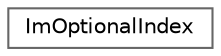 digraph "Graphical Class Hierarchy"
{
 // LATEX_PDF_SIZE
  bgcolor="transparent";
  edge [fontname=Helvetica,fontsize=10,labelfontname=Helvetica,labelfontsize=10];
  node [fontname=Helvetica,fontsize=10,shape=box,height=0.2,width=0.4];
  rankdir="LR";
  Node0 [label="ImOptionalIndex",height=0.2,width=0.4,color="grey40", fillcolor="white", style="filled",URL="$struct_im_optional_index.html",tooltip=" "];
}
